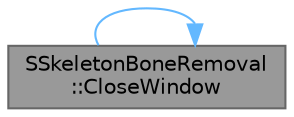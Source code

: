 digraph "SSkeletonBoneRemoval::CloseWindow"
{
 // INTERACTIVE_SVG=YES
 // LATEX_PDF_SIZE
  bgcolor="transparent";
  edge [fontname=Helvetica,fontsize=10,labelfontname=Helvetica,labelfontsize=10];
  node [fontname=Helvetica,fontsize=10,shape=box,height=0.2,width=0.4];
  rankdir="LR";
  Node1 [id="Node000001",label="SSkeletonBoneRemoval\l::CloseWindow",height=0.2,width=0.4,color="gray40", fillcolor="grey60", style="filled", fontcolor="black",tooltip="Handle closing to dialog window."];
  Node1 -> Node1 [id="edge1_Node000001_Node000001",color="steelblue1",style="solid",tooltip=" "];
}
